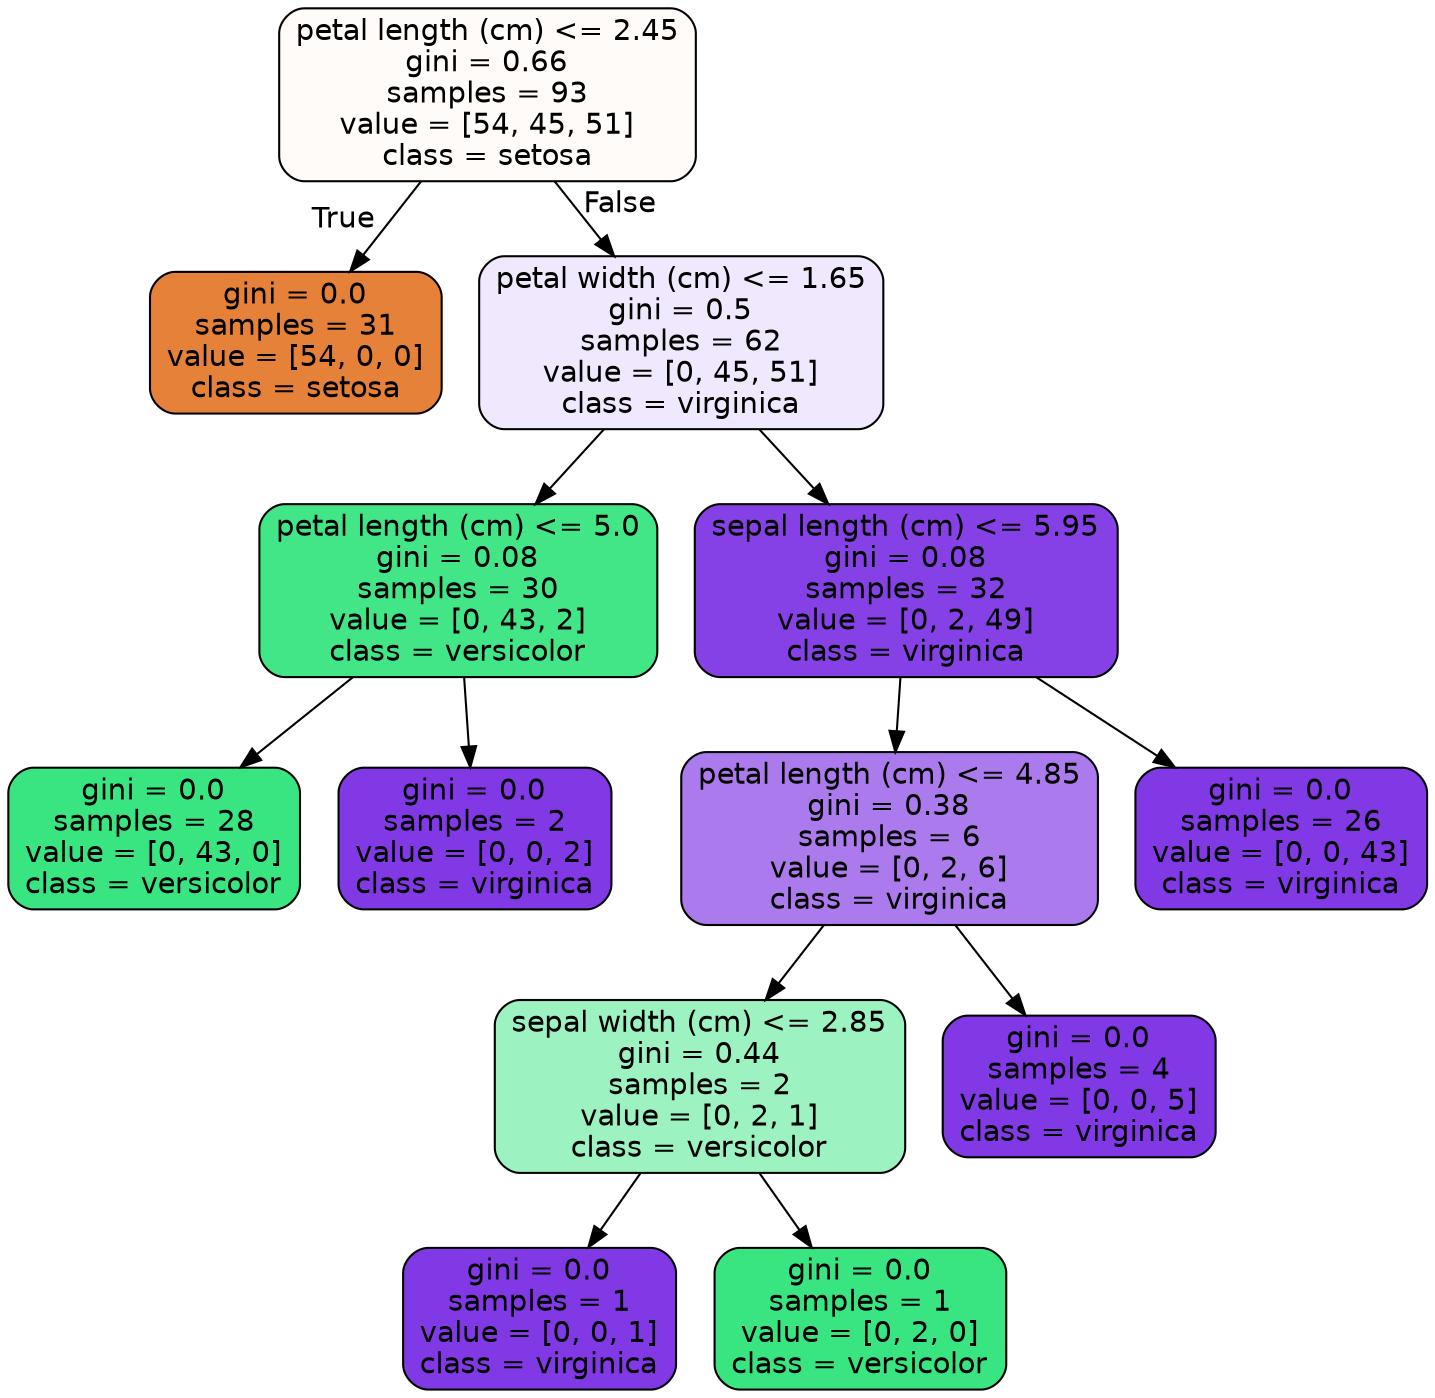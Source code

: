 digraph Tree {
node [shape=box, style="filled, rounded", color="black", fontname=helvetica] ;
edge [fontname=helvetica] ;
0 [label="petal length (cm) <= 2.45\ngini = 0.66\nsamples = 93\nvalue = [54, 45, 51]\nclass = setosa", fillcolor="#fefbf9"] ;
1 [label="gini = 0.0\nsamples = 31\nvalue = [54, 0, 0]\nclass = setosa", fillcolor="#e58139"] ;
0 -> 1 [labeldistance=2.5, labelangle=45, headlabel="True"] ;
2 [label="petal width (cm) <= 1.65\ngini = 0.5\nsamples = 62\nvalue = [0, 45, 51]\nclass = virginica", fillcolor="#f0e8fc"] ;
0 -> 2 [labeldistance=2.5, labelangle=-45, headlabel="False"] ;
3 [label="petal length (cm) <= 5.0\ngini = 0.08\nsamples = 30\nvalue = [0, 43, 2]\nclass = versicolor", fillcolor="#42e687"] ;
2 -> 3 ;
4 [label="gini = 0.0\nsamples = 28\nvalue = [0, 43, 0]\nclass = versicolor", fillcolor="#39e581"] ;
3 -> 4 ;
5 [label="gini = 0.0\nsamples = 2\nvalue = [0, 0, 2]\nclass = virginica", fillcolor="#8139e5"] ;
3 -> 5 ;
6 [label="sepal length (cm) <= 5.95\ngini = 0.08\nsamples = 32\nvalue = [0, 2, 49]\nclass = virginica", fillcolor="#8641e6"] ;
2 -> 6 ;
7 [label="petal length (cm) <= 4.85\ngini = 0.38\nsamples = 6\nvalue = [0, 2, 6]\nclass = virginica", fillcolor="#ab7bee"] ;
6 -> 7 ;
8 [label="sepal width (cm) <= 2.85\ngini = 0.44\nsamples = 2\nvalue = [0, 2, 1]\nclass = versicolor", fillcolor="#9cf2c0"] ;
7 -> 8 ;
9 [label="gini = 0.0\nsamples = 1\nvalue = [0, 0, 1]\nclass = virginica", fillcolor="#8139e5"] ;
8 -> 9 ;
10 [label="gini = 0.0\nsamples = 1\nvalue = [0, 2, 0]\nclass = versicolor", fillcolor="#39e581"] ;
8 -> 10 ;
11 [label="gini = 0.0\nsamples = 4\nvalue = [0, 0, 5]\nclass = virginica", fillcolor="#8139e5"] ;
7 -> 11 ;
12 [label="gini = 0.0\nsamples = 26\nvalue = [0, 0, 43]\nclass = virginica", fillcolor="#8139e5"] ;
6 -> 12 ;
}